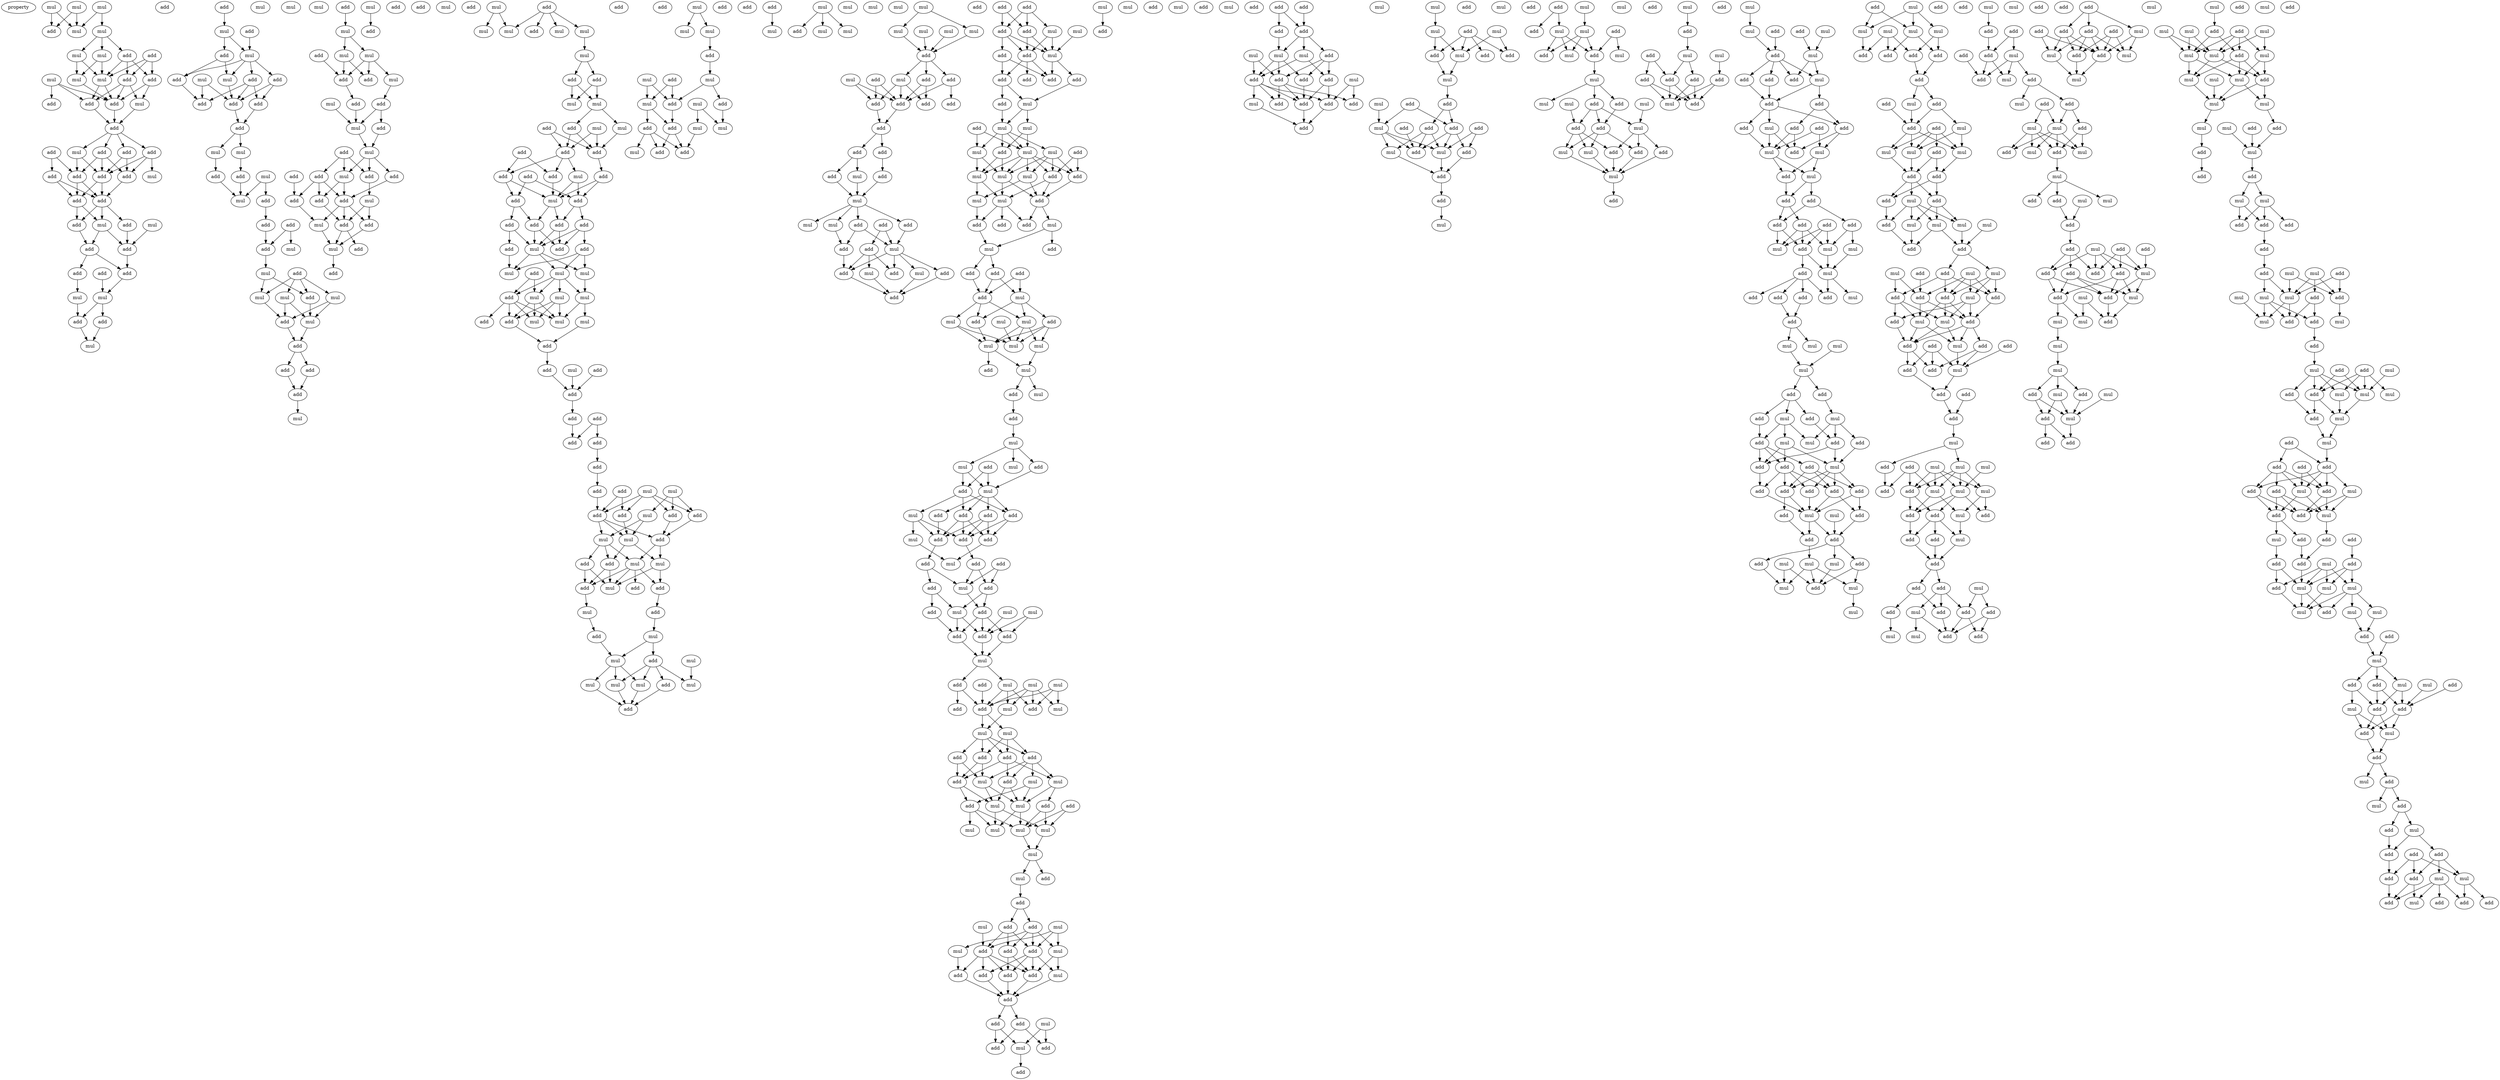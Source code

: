 digraph {
    node [fontcolor=black]
    property [mul=2,lf=1.4]
    0 [ label = mul ];
    1 [ label = mul ];
    2 [ label = mul ];
    3 [ label = add ];
    4 [ label = mul ];
    5 [ label = mul ];
    6 [ label = mul ];
    7 [ label = add ];
    8 [ label = add ];
    9 [ label = mul ];
    10 [ label = add ];
    11 [ label = mul ];
    12 [ label = mul ];
    13 [ label = add ];
    14 [ label = mul ];
    15 [ label = add ];
    16 [ label = add ];
    17 [ label = add ];
    18 [ label = mul ];
    19 [ label = add ];
    20 [ label = add ];
    21 [ label = mul ];
    22 [ label = add ];
    23 [ label = add ];
    24 [ label = add ];
    25 [ label = add ];
    26 [ label = mul ];
    27 [ label = add ];
    28 [ label = add ];
    29 [ label = add ];
    30 [ label = add ];
    31 [ label = add ];
    32 [ label = mul ];
    33 [ label = add ];
    34 [ label = add ];
    35 [ label = mul ];
    36 [ label = add ];
    37 [ label = add ];
    38 [ label = add ];
    39 [ label = add ];
    40 [ label = add ];
    41 [ label = mul ];
    42 [ label = mul ];
    43 [ label = add ];
    44 [ label = add ];
    45 [ label = mul ];
    46 [ label = add ];
    47 [ label = add ];
    48 [ label = mul ];
    49 [ label = add ];
    50 [ label = mul ];
    51 [ label = add ];
    52 [ label = add ];
    53 [ label = add ];
    54 [ label = add ];
    55 [ label = mul ];
    56 [ label = mul ];
    57 [ label = add ];
    58 [ label = add ];
    59 [ label = add ];
    60 [ label = add ];
    61 [ label = mul ];
    62 [ label = mul ];
    63 [ label = mul ];
    64 [ label = mul ];
    65 [ label = add ];
    66 [ label = add ];
    67 [ label = add ];
    68 [ label = mul ];
    69 [ label = mul ];
    70 [ label = add ];
    71 [ label = add ];
    72 [ label = add ];
    73 [ label = mul ];
    74 [ label = add ];
    75 [ label = mul ];
    76 [ label = mul ];
    77 [ label = mul ];
    78 [ label = mul ];
    79 [ label = add ];
    80 [ label = add ];
    81 [ label = mul ];
    82 [ label = mul ];
    83 [ label = add ];
    84 [ label = add ];
    85 [ label = add ];
    86 [ label = add ];
    87 [ label = add ];
    88 [ label = mul ];
    89 [ label = mul ];
    90 [ label = add ];
    91 [ label = mul ];
    92 [ label = mul ];
    93 [ label = add ];
    94 [ label = mul ];
    95 [ label = mul ];
    96 [ label = add ];
    97 [ label = add ];
    98 [ label = add ];
    99 [ label = mul ];
    100 [ label = add ];
    101 [ label = add ];
    102 [ label = mul ];
    103 [ label = add ];
    104 [ label = add ];
    105 [ label = mul ];
    106 [ label = mul ];
    107 [ label = add ];
    108 [ label = add ];
    109 [ label = add ];
    110 [ label = add ];
    111 [ label = add ];
    112 [ label = add ];
    113 [ label = mul ];
    114 [ label = add ];
    115 [ label = mul ];
    116 [ label = add ];
    117 [ label = add ];
    118 [ label = add ];
    119 [ label = add ];
    120 [ label = mul ];
    121 [ label = add ];
    122 [ label = mul ];
    123 [ label = add ];
    124 [ label = mul ];
    125 [ label = add ];
    126 [ label = mul ];
    127 [ label = mul ];
    128 [ label = mul ];
    129 [ label = mul ];
    130 [ label = add ];
    131 [ label = mul ];
    132 [ label = add ];
    133 [ label = add ];
    134 [ label = mul ];
    135 [ label = mul ];
    136 [ label = mul ];
    137 [ label = add ];
    138 [ label = add ];
    139 [ label = mul ];
    140 [ label = add ];
    141 [ label = add ];
    142 [ label = add ];
    143 [ label = mul ];
    144 [ label = add ];
    145 [ label = add ];
    146 [ label = add ];
    147 [ label = add ];
    148 [ label = add ];
    149 [ label = mul ];
    150 [ label = add ];
    151 [ label = add ];
    152 [ label = add ];
    153 [ label = add ];
    154 [ label = add ];
    155 [ label = mul ];
    156 [ label = add ];
    157 [ label = add ];
    158 [ label = add ];
    159 [ label = mul ];
    160 [ label = mul ];
    161 [ label = add ];
    162 [ label = mul ];
    163 [ label = add ];
    164 [ label = mul ];
    165 [ label = mul ];
    166 [ label = mul ];
    167 [ label = add ];
    168 [ label = mul ];
    169 [ label = add ];
    170 [ label = mul ];
    171 [ label = mul ];
    172 [ label = add ];
    173 [ label = add ];
    174 [ label = mul ];
    175 [ label = add ];
    176 [ label = add ];
    177 [ label = add ];
    178 [ label = add ];
    179 [ label = add ];
    180 [ label = add ];
    181 [ label = add ];
    182 [ label = add ];
    183 [ label = add ];
    184 [ label = mul ];
    185 [ label = add ];
    186 [ label = add ];
    187 [ label = mul ];
    188 [ label = mul ];
    189 [ label = add ];
    190 [ label = add ];
    191 [ label = add ];
    192 [ label = add ];
    193 [ label = mul ];
    194 [ label = mul ];
    195 [ label = add ];
    196 [ label = add ];
    197 [ label = add ];
    198 [ label = mul ];
    199 [ label = mul ];
    200 [ label = add ];
    201 [ label = add ];
    202 [ label = mul ];
    203 [ label = add ];
    204 [ label = mul ];
    205 [ label = add ];
    206 [ label = add ];
    207 [ label = mul ];
    208 [ label = mul ];
    209 [ label = add ];
    210 [ label = mul ];
    211 [ label = mul ];
    212 [ label = mul ];
    213 [ label = mul ];
    214 [ label = add ];
    215 [ label = mul ];
    216 [ label = add ];
    217 [ label = mul ];
    218 [ label = mul ];
    219 [ label = add ];
    220 [ label = add ];
    221 [ label = mul ];
    222 [ label = add ];
    223 [ label = add ];
    224 [ label = mul ];
    225 [ label = mul ];
    226 [ label = add ];
    227 [ label = mul ];
    228 [ label = mul ];
    229 [ label = add ];
    230 [ label = add ];
    231 [ label = add ];
    232 [ label = mul ];
    233 [ label = mul ];
    234 [ label = mul ];
    235 [ label = add ];
    236 [ label = add ];
    237 [ label = add ];
    238 [ label = mul ];
    239 [ label = mul ];
    240 [ label = mul ];
    241 [ label = add ];
    242 [ label = mul ];
    243 [ label = mul ];
    244 [ label = mul ];
    245 [ label = mul ];
    246 [ label = mul ];
    247 [ label = mul ];
    248 [ label = mul ];
    249 [ label = mul ];
    250 [ label = add ];
    251 [ label = mul ];
    252 [ label = add ];
    253 [ label = add ];
    254 [ label = add ];
    255 [ label = mul ];
    256 [ label = mul ];
    257 [ label = add ];
    258 [ label = add ];
    259 [ label = add ];
    260 [ label = add ];
    261 [ label = add ];
    262 [ label = add ];
    263 [ label = add ];
    264 [ label = add ];
    265 [ label = mul ];
    266 [ label = add ];
    267 [ label = add ];
    268 [ label = mul ];
    269 [ label = add ];
    270 [ label = mul ];
    271 [ label = add ];
    272 [ label = add ];
    273 [ label = mul ];
    274 [ label = mul ];
    275 [ label = add ];
    276 [ label = add ];
    277 [ label = add ];
    278 [ label = mul ];
    279 [ label = add ];
    280 [ label = mul ];
    281 [ label = add ];
    282 [ label = add ];
    283 [ label = add ];
    284 [ label = add ];
    285 [ label = add ];
    286 [ label = add ];
    287 [ label = mul ];
    288 [ label = mul ];
    289 [ label = mul ];
    290 [ label = add ];
    291 [ label = add ];
    292 [ label = add ];
    293 [ label = add ];
    294 [ label = add ];
    295 [ label = add ];
    296 [ label = add ];
    297 [ label = mul ];
    298 [ label = mul ];
    299 [ label = add ];
    300 [ label = mul ];
    301 [ label = mul ];
    302 [ label = mul ];
    303 [ label = add ];
    304 [ label = mul ];
    305 [ label = add ];
    306 [ label = mul ];
    307 [ label = mul ];
    308 [ label = add ];
    309 [ label = mul ];
    310 [ label = add ];
    311 [ label = mul ];
    312 [ label = add ];
    313 [ label = mul ];
    314 [ label = add ];
    315 [ label = add ];
    316 [ label = add ];
    317 [ label = mul ];
    318 [ label = mul ];
    319 [ label = add ];
    320 [ label = mul ];
    321 [ label = add ];
    322 [ label = add ];
    323 [ label = add ];
    324 [ label = mul ];
    325 [ label = add ];
    326 [ label = add ];
    327 [ label = mul ];
    328 [ label = add ];
    329 [ label = mul ];
    330 [ label = add ];
    331 [ label = mul ];
    332 [ label = mul ];
    333 [ label = mul ];
    334 [ label = mul ];
    335 [ label = mul ];
    336 [ label = add ];
    337 [ label = add ];
    338 [ label = mul ];
    339 [ label = add ];
    340 [ label = mul ];
    341 [ label = mul ];
    342 [ label = mul ];
    343 [ label = add ];
    344 [ label = add ];
    345 [ label = mul ];
    346 [ label = add ];
    347 [ label = mul ];
    348 [ label = add ];
    349 [ label = mul ];
    350 [ label = add ];
    351 [ label = add ];
    352 [ label = add ];
    353 [ label = add ];
    354 [ label = add ];
    355 [ label = add ];
    356 [ label = add ];
    357 [ label = mul ];
    358 [ label = add ];
    359 [ label = add ];
    360 [ label = add ];
    361 [ label = mul ];
    362 [ label = add ];
    363 [ label = mul ];
    364 [ label = add ];
    365 [ label = add ];
    366 [ label = mul ];
    367 [ label = mul ];
    368 [ label = add ];
    369 [ label = mul ];
    370 [ label = add ];
    371 [ label = add ];
    372 [ label = add ];
    373 [ label = mul ];
    374 [ label = mul ];
    375 [ label = mul ];
    376 [ label = add ];
    377 [ label = add ];
    378 [ label = mul ];
    379 [ label = mul ];
    380 [ label = add ];
    381 [ label = add ];
    382 [ label = mul ];
    383 [ label = add ];
    384 [ label = mul ];
    385 [ label = mul ];
    386 [ label = add ];
    387 [ label = add ];
    388 [ label = add ];
    389 [ label = add ];
    390 [ label = mul ];
    391 [ label = mul ];
    392 [ label = add ];
    393 [ label = add ];
    394 [ label = mul ];
    395 [ label = add ];
    396 [ label = mul ];
    397 [ label = mul ];
    398 [ label = add ];
    399 [ label = add ];
    400 [ label = mul ];
    401 [ label = mul ];
    402 [ label = mul ];
    403 [ label = mul ];
    404 [ label = mul ];
    405 [ label = mul ];
    406 [ label = mul ];
    407 [ label = add ];
    408 [ label = add ];
    409 [ label = mul ];
    410 [ label = add ];
    411 [ label = mul ];
    412 [ label = mul ];
    413 [ label = add ];
    414 [ label = add ];
    415 [ label = mul ];
    416 [ label = mul ];
    417 [ label = add ];
    418 [ label = add ];
    419 [ label = add ];
    420 [ label = add ];
    421 [ label = add ];
    422 [ label = add ];
    423 [ label = add ];
    424 [ label = mul ];
    425 [ label = add ];
    426 [ label = add ];
    427 [ label = add ];
    428 [ label = add ];
    429 [ label = mul ];
    430 [ label = mul ];
    431 [ label = add ];
    432 [ label = add ];
    433 [ label = add ];
    434 [ label = add ];
    435 [ label = mul ];
    436 [ label = add ];
    437 [ label = add ];
    438 [ label = add ];
    439 [ label = mul ];
    440 [ label = mul ];
    441 [ label = add ];
    442 [ label = mul ];
    443 [ label = add ];
    444 [ label = mul ];
    445 [ label = add ];
    446 [ label = add ];
    447 [ label = add ];
    448 [ label = add ];
    449 [ label = add ];
    450 [ label = mul ];
    451 [ label = add ];
    452 [ label = add ];
    453 [ label = add ];
    454 [ label = mul ];
    455 [ label = mul ];
    456 [ label = mul ];
    457 [ label = add ];
    458 [ label = add ];
    459 [ label = add ];
    460 [ label = add ];
    461 [ label = mul ];
    462 [ label = mul ];
    463 [ label = add ];
    464 [ label = add ];
    465 [ label = mul ];
    466 [ label = add ];
    467 [ label = add ];
    468 [ label = add ];
    469 [ label = mul ];
    470 [ label = add ];
    471 [ label = add ];
    472 [ label = add ];
    473 [ label = mul ];
    474 [ label = mul ];
    475 [ label = add ];
    476 [ label = add ];
    477 [ label = add ];
    478 [ label = mul ];
    479 [ label = mul ];
    480 [ label = add ];
    481 [ label = mul ];
    482 [ label = add ];
    483 [ label = mul ];
    484 [ label = add ];
    485 [ label = mul ];
    486 [ label = add ];
    487 [ label = add ];
    488 [ label = mul ];
    489 [ label = mul ];
    490 [ label = add ];
    491 [ label = mul ];
    492 [ label = add ];
    493 [ label = mul ];
    494 [ label = mul ];
    495 [ label = add ];
    496 [ label = mul ];
    497 [ label = mul ];
    498 [ label = add ];
    499 [ label = add ];
    500 [ label = mul ];
    501 [ label = add ];
    502 [ label = add ];
    503 [ label = add ];
    504 [ label = mul ];
    505 [ label = mul ];
    506 [ label = mul ];
    507 [ label = add ];
    508 [ label = add ];
    509 [ label = mul ];
    510 [ label = add ];
    511 [ label = add ];
    512 [ label = add ];
    513 [ label = mul ];
    514 [ label = mul ];
    515 [ label = add ];
    516 [ label = add ];
    517 [ label = add ];
    518 [ label = add ];
    519 [ label = mul ];
    520 [ label = add ];
    521 [ label = mul ];
    522 [ label = add ];
    523 [ label = mul ];
    524 [ label = mul ];
    525 [ label = add ];
    526 [ label = mul ];
    527 [ label = add ];
    528 [ label = add ];
    529 [ label = add ];
    530 [ label = mul ];
    531 [ label = add ];
    532 [ label = add ];
    533 [ label = add ];
    534 [ label = add ];
    535 [ label = add ];
    536 [ label = mul ];
    537 [ label = add ];
    538 [ label = add ];
    539 [ label = mul ];
    540 [ label = add ];
    541 [ label = mul ];
    542 [ label = add ];
    543 [ label = mul ];
    544 [ label = add ];
    545 [ label = add ];
    546 [ label = add ];
    547 [ label = add ];
    548 [ label = add ];
    549 [ label = add ];
    550 [ label = mul ];
    551 [ label = mul ];
    552 [ label = mul ];
    553 [ label = add ];
    554 [ label = mul ];
    555 [ label = add ];
    556 [ label = add ];
    557 [ label = add ];
    558 [ label = add ];
    559 [ label = mul ];
    560 [ label = add ];
    561 [ label = add ];
    562 [ label = mul ];
    563 [ label = mul ];
    564 [ label = mul ];
    565 [ label = mul ];
    566 [ label = add ];
    567 [ label = add ];
    568 [ label = add ];
    569 [ label = mul ];
    570 [ label = mul ];
    571 [ label = add ];
    572 [ label = add ];
    573 [ label = mul ];
    574 [ label = add ];
    575 [ label = add ];
    576 [ label = mul ];
    577 [ label = add ];
    578 [ label = mul ];
    579 [ label = add ];
    580 [ label = add ];
    581 [ label = add ];
    582 [ label = add ];
    583 [ label = add ];
    584 [ label = add ];
    585 [ label = add ];
    586 [ label = mul ];
    587 [ label = add ];
    588 [ label = add ];
    589 [ label = mul ];
    590 [ label = add ];
    591 [ label = add ];
    592 [ label = mul ];
    593 [ label = add ];
    594 [ label = mul ];
    595 [ label = mul ];
    596 [ label = add ];
    597 [ label = add ];
    598 [ label = mul ];
    599 [ label = mul ];
    600 [ label = mul ];
    601 [ label = add ];
    602 [ label = mul ];
    603 [ label = mul ];
    604 [ label = mul ];
    605 [ label = mul ];
    606 [ label = mul ];
    607 [ label = add ];
    608 [ label = add ];
    609 [ label = add ];
    610 [ label = add ];
    611 [ label = add ];
    612 [ label = add ];
    613 [ label = add ];
    614 [ label = add ];
    615 [ label = add ];
    616 [ label = mul ];
    617 [ label = add ];
    618 [ label = add ];
    619 [ label = mul ];
    620 [ label = add ];
    621 [ label = mul ];
    622 [ label = mul ];
    623 [ label = mul ];
    624 [ label = add ];
    625 [ label = add ];
    626 [ label = add ];
    627 [ label = mul ];
    628 [ label = add ];
    629 [ label = mul ];
    630 [ label = add ];
    631 [ label = mul ];
    632 [ label = mul ];
    633 [ label = mul ];
    634 [ label = add ];
    635 [ label = add ];
    636 [ label = mul ];
    637 [ label = mul ];
    638 [ label = add ];
    639 [ label = add ];
    640 [ label = mul ];
    641 [ label = mul ];
    642 [ label = add ];
    643 [ label = add ];
    644 [ label = add ];
    645 [ label = add ];
    646 [ label = add ];
    647 [ label = mul ];
    648 [ label = mul ];
    649 [ label = add ];
    650 [ label = mul ];
    651 [ label = add ];
    652 [ label = add ];
    653 [ label = add ];
    654 [ label = add ];
    655 [ label = add ];
    656 [ label = mul ];
    657 [ label = add ];
    658 [ label = add ];
    659 [ label = add ];
    660 [ label = add ];
    661 [ label = mul ];
    662 [ label = add ];
    663 [ label = mul ];
    664 [ label = mul ];
    665 [ label = add ];
    666 [ label = mul ];
    667 [ label = add ];
    668 [ label = add ];
    669 [ label = mul ];
    670 [ label = mul ];
    671 [ label = mul ];
    672 [ label = add ];
    673 [ label = mul ];
    674 [ label = add ];
    675 [ label = add ];
    676 [ label = add ];
    677 [ label = mul ];
    678 [ label = add ];
    679 [ label = add ];
    680 [ label = add ];
    681 [ label = mul ];
    682 [ label = add ];
    683 [ label = add ];
    684 [ label = add ];
    685 [ label = mul ];
    686 [ label = add ];
    687 [ label = add ];
    688 [ label = mul ];
    689 [ label = mul ];
    690 [ label = add ];
    691 [ label = add ];
    692 [ label = mul ];
    693 [ label = add ];
    694 [ label = add ];
    695 [ label = mul ];
    696 [ label = add ];
    697 [ label = mul ];
    698 [ label = add ];
    699 [ label = add ];
    700 [ label = mul ];
    701 [ label = add ];
    702 [ label = add ];
    703 [ label = add ];
    704 [ label = mul ];
    705 [ label = add ];
    706 [ label = mul ];
    707 [ label = mul ];
    708 [ label = add ];
    709 [ label = add ];
    710 [ label = mul ];
    711 [ label = mul ];
    712 [ label = mul ];
    713 [ label = add ];
    714 [ label = add ];
    715 [ label = mul ];
    716 [ label = mul ];
    717 [ label = add ];
    718 [ label = add ];
    719 [ label = add ];
    720 [ label = add ];
    721 [ label = mul ];
    722 [ label = add ];
    723 [ label = add ];
    724 [ label = add ];
    725 [ label = mul ];
    726 [ label = add ];
    727 [ label = add ];
    728 [ label = add ];
    729 [ label = mul ];
    730 [ label = mul ];
    731 [ label = mul ];
    732 [ label = mul ];
    733 [ label = add ];
    734 [ label = add ];
    735 [ label = mul ];
    736 [ label = mul ];
    737 [ label = add ];
    738 [ label = add ];
    739 [ label = mul ];
    740 [ label = mul ];
    741 [ label = mul ];
    742 [ label = add ];
    743 [ label = add ];
    744 [ label = add ];
    745 [ label = add ];
    746 [ label = add ];
    747 [ label = add ];
    748 [ label = add ];
    749 [ label = mul ];
    750 [ label = add ];
    751 [ label = add ];
    752 [ label = mul ];
    753 [ label = add ];
    754 [ label = add ];
    755 [ label = mul ];
    756 [ label = mul ];
    757 [ label = mul ];
    758 [ label = mul ];
    759 [ label = add ];
    760 [ label = mul ];
    761 [ label = mul ];
    762 [ label = mul ];
    763 [ label = add ];
    764 [ label = mul ];
    765 [ label = mul ];
    766 [ label = add ];
    767 [ label = mul ];
    768 [ label = mul ];
    769 [ label = mul ];
    770 [ label = mul ];
    771 [ label = add ];
    772 [ label = mul ];
    773 [ label = mul ];
    774 [ label = mul ];
    775 [ label = add ];
    776 [ label = add ];
    777 [ label = mul ];
    778 [ label = mul ];
    779 [ label = add ];
    780 [ label = add ];
    781 [ label = add ];
    782 [ label = mul ];
    783 [ label = mul ];
    784 [ label = add ];
    785 [ label = add ];
    786 [ label = add ];
    787 [ label = add ];
    788 [ label = add ];
    789 [ label = mul ];
    790 [ label = mul ];
    791 [ label = add ];
    792 [ label = add ];
    793 [ label = add ];
    794 [ label = add ];
    795 [ label = mul ];
    796 [ label = mul ];
    797 [ label = mul ];
    798 [ label = mul ];
    799 [ label = mul ];
    800 [ label = add ];
    801 [ label = add ];
    802 [ label = add ];
    803 [ label = mul ];
    804 [ label = add ];
    805 [ label = add ];
    806 [ label = mul ];
    807 [ label = add ];
    808 [ label = mul ];
    809 [ label = mul ];
    810 [ label = mul ];
    811 [ label = add ];
    812 [ label = add ];
    813 [ label = mul ];
    814 [ label = add ];
    815 [ label = mul ];
    816 [ label = add ];
    817 [ label = add ];
    818 [ label = add ];
    819 [ label = mul ];
    820 [ label = add ];
    821 [ label = add ];
    822 [ label = mul ];
    823 [ label = add ];
    824 [ label = add ];
    825 [ label = mul ];
    826 [ label = add ];
    827 [ label = add ];
    828 [ label = add ];
    829 [ label = mul ];
    830 [ label = add ];
    831 [ label = add ];
    832 [ label = add ];
    833 [ label = mul ];
    834 [ label = add ];
    835 [ label = add ];
    836 [ label = mul ];
    837 [ label = mul ];
    838 [ label = mul ];
    839 [ label = mul ];
    840 [ label = add ];
    841 [ label = mul ];
    842 [ label = mul ];
    843 [ label = add ];
    844 [ label = add ];
    845 [ label = mul ];
    846 [ label = add ];
    847 [ label = mul ];
    848 [ label = add ];
    849 [ label = add ];
    850 [ label = mul ];
    851 [ label = add ];
    852 [ label = mul ];
    853 [ label = add ];
    854 [ label = mul ];
    855 [ label = add ];
    856 [ label = add ];
    857 [ label = mul ];
    858 [ label = mul ];
    859 [ label = add ];
    860 [ label = mul ];
    861 [ label = add ];
    862 [ label = add ];
    863 [ label = add ];
    864 [ label = mul ];
    865 [ label = add ];
    866 [ label = add ];
    867 [ label = add ];
    868 [ label = add ];
    869 [ label = mul ];
    870 [ label = mul ];
    871 [ label = add ];
    872 [ label = add ];
    873 [ label = add ];
    874 [ label = add ];
    875 [ label = add ];
    876 [ label = mul ];
    0 -> 4 [ name = 0 ];
    0 -> 5 [ name = 1 ];
    1 -> 3 [ name = 2 ];
    1 -> 4 [ name = 3 ];
    2 -> 3 [ name = 4 ];
    2 -> 4 [ name = 5 ];
    5 -> 6 [ name = 6 ];
    5 -> 8 [ name = 7 ];
    5 -> 9 [ name = 8 ];
    6 -> 11 [ name = 9 ];
    6 -> 14 [ name = 10 ];
    7 -> 10 [ name = 11 ];
    7 -> 11 [ name = 12 ];
    7 -> 13 [ name = 13 ];
    8 -> 10 [ name = 14 ];
    8 -> 11 [ name = 15 ];
    8 -> 13 [ name = 16 ];
    9 -> 11 [ name = 17 ];
    9 -> 14 [ name = 18 ];
    10 -> 15 [ name = 19 ];
    10 -> 16 [ name = 20 ];
    10 -> 18 [ name = 21 ];
    11 -> 15 [ name = 22 ];
    11 -> 16 [ name = 23 ];
    12 -> 15 [ name = 24 ];
    12 -> 16 [ name = 25 ];
    12 -> 17 [ name = 26 ];
    13 -> 15 [ name = 27 ];
    13 -> 18 [ name = 28 ];
    14 -> 15 [ name = 29 ];
    15 -> 19 [ name = 30 ];
    16 -> 19 [ name = 31 ];
    18 -> 19 [ name = 32 ];
    19 -> 20 [ name = 33 ];
    19 -> 21 [ name = 34 ];
    19 -> 22 [ name = 35 ];
    19 -> 24 [ name = 36 ];
    20 -> 25 [ name = 37 ];
    20 -> 26 [ name = 38 ];
    20 -> 27 [ name = 39 ];
    21 -> 27 [ name = 40 ];
    21 -> 29 [ name = 41 ];
    22 -> 25 [ name = 42 ];
    22 -> 27 [ name = 43 ];
    22 -> 29 [ name = 44 ];
    23 -> 28 [ name = 45 ];
    23 -> 29 [ name = 46 ];
    24 -> 25 [ name = 47 ];
    24 -> 27 [ name = 48 ];
    25 -> 31 [ name = 49 ];
    27 -> 30 [ name = 50 ];
    27 -> 31 [ name = 51 ];
    28 -> 30 [ name = 52 ];
    28 -> 31 [ name = 53 ];
    29 -> 30 [ name = 54 ];
    29 -> 31 [ name = 55 ];
    30 -> 32 [ name = 56 ];
    30 -> 33 [ name = 57 ];
    31 -> 32 [ name = 58 ];
    31 -> 33 [ name = 59 ];
    31 -> 34 [ name = 60 ];
    32 -> 36 [ name = 61 ];
    32 -> 37 [ name = 62 ];
    33 -> 36 [ name = 63 ];
    34 -> 37 [ name = 64 ];
    35 -> 37 [ name = 65 ];
    36 -> 38 [ name = 66 ];
    36 -> 39 [ name = 67 ];
    37 -> 38 [ name = 68 ];
    38 -> 41 [ name = 69 ];
    39 -> 42 [ name = 70 ];
    40 -> 41 [ name = 71 ];
    41 -> 43 [ name = 72 ];
    41 -> 44 [ name = 73 ];
    42 -> 43 [ name = 74 ];
    43 -> 45 [ name = 75 ];
    44 -> 45 [ name = 76 ];
    47 -> 48 [ name = 77 ];
    48 -> 50 [ name = 78 ];
    48 -> 51 [ name = 79 ];
    49 -> 50 [ name = 80 ];
    50 -> 52 [ name = 81 ];
    50 -> 53 [ name = 82 ];
    50 -> 54 [ name = 83 ];
    50 -> 56 [ name = 84 ];
    51 -> 53 [ name = 85 ];
    51 -> 56 [ name = 86 ];
    52 -> 57 [ name = 87 ];
    52 -> 58 [ name = 88 ];
    52 -> 59 [ name = 89 ];
    53 -> 57 [ name = 90 ];
    54 -> 58 [ name = 91 ];
    54 -> 59 [ name = 92 ];
    55 -> 57 [ name = 93 ];
    55 -> 58 [ name = 94 ];
    56 -> 58 [ name = 95 ];
    58 -> 60 [ name = 96 ];
    59 -> 60 [ name = 97 ];
    60 -> 61 [ name = 98 ];
    60 -> 63 [ name = 99 ];
    61 -> 66 [ name = 100 ];
    63 -> 65 [ name = 101 ];
    64 -> 67 [ name = 102 ];
    64 -> 68 [ name = 103 ];
    65 -> 68 [ name = 104 ];
    66 -> 68 [ name = 105 ];
    67 -> 70 [ name = 106 ];
    70 -> 72 [ name = 107 ];
    71 -> 72 [ name = 108 ];
    71 -> 73 [ name = 109 ];
    72 -> 75 [ name = 110 ];
    74 -> 76 [ name = 111 ];
    74 -> 77 [ name = 112 ];
    74 -> 78 [ name = 113 ];
    74 -> 79 [ name = 114 ];
    75 -> 77 [ name = 115 ];
    75 -> 79 [ name = 116 ];
    76 -> 80 [ name = 117 ];
    76 -> 81 [ name = 118 ];
    77 -> 80 [ name = 119 ];
    78 -> 80 [ name = 120 ];
    78 -> 81 [ name = 121 ];
    79 -> 81 [ name = 122 ];
    80 -> 83 [ name = 123 ];
    81 -> 83 [ name = 124 ];
    83 -> 84 [ name = 125 ];
    83 -> 85 [ name = 126 ];
    84 -> 86 [ name = 127 ];
    85 -> 86 [ name = 128 ];
    86 -> 88 [ name = 129 ];
    87 -> 91 [ name = 130 ];
    89 -> 90 [ name = 131 ];
    91 -> 92 [ name = 132 ];
    91 -> 94 [ name = 133 ];
    92 -> 96 [ name = 134 ];
    92 -> 97 [ name = 135 ];
    93 -> 97 [ name = 136 ];
    94 -> 95 [ name = 137 ];
    94 -> 96 [ name = 138 ];
    94 -> 97 [ name = 139 ];
    95 -> 100 [ name = 140 ];
    97 -> 98 [ name = 141 ];
    98 -> 102 [ name = 142 ];
    99 -> 102 [ name = 143 ];
    100 -> 101 [ name = 144 ];
    100 -> 102 [ name = 145 ];
    101 -> 105 [ name = 146 ];
    102 -> 105 [ name = 147 ];
    104 -> 106 [ name = 148 ];
    104 -> 107 [ name = 149 ];
    104 -> 109 [ name = 150 ];
    105 -> 106 [ name = 151 ];
    105 -> 109 [ name = 152 ];
    105 -> 110 [ name = 153 ];
    106 -> 112 [ name = 154 ];
    106 -> 114 [ name = 155 ];
    107 -> 111 [ name = 156 ];
    107 -> 112 [ name = 157 ];
    107 -> 114 [ name = 158 ];
    108 -> 111 [ name = 159 ];
    109 -> 113 [ name = 160 ];
    110 -> 112 [ name = 161 ];
    111 -> 115 [ name = 162 ];
    112 -> 115 [ name = 163 ];
    112 -> 116 [ name = 164 ];
    112 -> 117 [ name = 165 ];
    113 -> 116 [ name = 166 ];
    113 -> 117 [ name = 167 ];
    114 -> 117 [ name = 168 ];
    115 -> 120 [ name = 169 ];
    116 -> 120 [ name = 170 ];
    117 -> 118 [ name = 171 ];
    117 -> 120 [ name = 172 ];
    120 -> 121 [ name = 173 ];
    124 -> 126 [ name = 174 ];
    124 -> 129 [ name = 175 ];
    125 -> 127 [ name = 176 ];
    125 -> 128 [ name = 177 ];
    125 -> 129 [ name = 178 ];
    125 -> 130 [ name = 179 ];
    128 -> 131 [ name = 180 ];
    131 -> 132 [ name = 181 ];
    131 -> 133 [ name = 182 ];
    132 -> 134 [ name = 183 ];
    132 -> 135 [ name = 184 ];
    133 -> 134 [ name = 185 ];
    133 -> 135 [ name = 186 ];
    135 -> 137 [ name = 187 ];
    135 -> 139 [ name = 188 ];
    136 -> 140 [ name = 189 ];
    136 -> 141 [ name = 190 ];
    137 -> 140 [ name = 191 ];
    137 -> 141 [ name = 192 ];
    138 -> 140 [ name = 193 ];
    138 -> 141 [ name = 194 ];
    139 -> 141 [ name = 195 ];
    140 -> 143 [ name = 196 ];
    140 -> 144 [ name = 197 ];
    140 -> 146 [ name = 198 ];
    141 -> 147 [ name = 199 ];
    142 -> 144 [ name = 200 ];
    142 -> 146 [ name = 201 ];
    143 -> 149 [ name = 202 ];
    143 -> 150 [ name = 203 ];
    144 -> 148 [ name = 204 ];
    144 -> 149 [ name = 205 ];
    145 -> 148 [ name = 206 ];
    145 -> 150 [ name = 207 ];
    146 -> 149 [ name = 208 ];
    147 -> 149 [ name = 209 ];
    147 -> 150 [ name = 210 ];
    148 -> 152 [ name = 211 ];
    148 -> 154 [ name = 212 ];
    149 -> 151 [ name = 213 ];
    149 -> 154 [ name = 214 ];
    150 -> 151 [ name = 215 ];
    150 -> 153 [ name = 216 ];
    151 -> 155 [ name = 217 ];
    151 -> 158 [ name = 218 ];
    152 -> 155 [ name = 219 ];
    152 -> 157 [ name = 220 ];
    153 -> 155 [ name = 221 ];
    153 -> 156 [ name = 222 ];
    153 -> 158 [ name = 223 ];
    154 -> 155 [ name = 224 ];
    154 -> 158 [ name = 225 ];
    155 -> 159 [ name = 226 ];
    155 -> 160 [ name = 227 ];
    155 -> 162 [ name = 228 ];
    156 -> 159 [ name = 229 ];
    156 -> 160 [ name = 230 ];
    156 -> 162 [ name = 231 ];
    157 -> 159 [ name = 232 ];
    160 -> 163 [ name = 233 ];
    160 -> 164 [ name = 234 ];
    160 -> 165 [ name = 235 ];
    160 -> 166 [ name = 236 ];
    161 -> 163 [ name = 237 ];
    161 -> 165 [ name = 238 ];
    162 -> 164 [ name = 239 ];
    163 -> 167 [ name = 240 ];
    163 -> 168 [ name = 241 ];
    163 -> 169 [ name = 242 ];
    163 -> 171 [ name = 243 ];
    164 -> 168 [ name = 244 ];
    164 -> 170 [ name = 245 ];
    165 -> 168 [ name = 246 ];
    165 -> 169 [ name = 247 ];
    165 -> 171 [ name = 248 ];
    166 -> 168 [ name = 249 ];
    166 -> 169 [ name = 250 ];
    166 -> 171 [ name = 251 ];
    169 -> 172 [ name = 252 ];
    170 -> 172 [ name = 253 ];
    172 -> 173 [ name = 254 ];
    173 -> 177 [ name = 255 ];
    174 -> 177 [ name = 256 ];
    176 -> 177 [ name = 257 ];
    177 -> 178 [ name = 258 ];
    178 -> 182 [ name = 259 ];
    179 -> 181 [ name = 260 ];
    179 -> 182 [ name = 261 ];
    181 -> 183 [ name = 262 ];
    183 -> 186 [ name = 263 ];
    184 -> 188 [ name = 264 ];
    184 -> 190 [ name = 265 ];
    184 -> 192 [ name = 266 ];
    185 -> 189 [ name = 267 ];
    185 -> 191 [ name = 268 ];
    186 -> 191 [ name = 269 ];
    187 -> 189 [ name = 270 ];
    187 -> 190 [ name = 271 ];
    187 -> 191 [ name = 272 ];
    187 -> 192 [ name = 273 ];
    188 -> 193 [ name = 274 ];
    188 -> 194 [ name = 275 ];
    189 -> 193 [ name = 276 ];
    190 -> 195 [ name = 277 ];
    191 -> 193 [ name = 278 ];
    191 -> 194 [ name = 279 ];
    191 -> 195 [ name = 280 ];
    192 -> 195 [ name = 281 ];
    193 -> 197 [ name = 282 ];
    193 -> 199 [ name = 283 ];
    194 -> 196 [ name = 284 ];
    194 -> 197 [ name = 285 ];
    194 -> 198 [ name = 286 ];
    195 -> 198 [ name = 287 ];
    195 -> 199 [ name = 288 ];
    196 -> 200 [ name = 289 ];
    196 -> 202 [ name = 290 ];
    197 -> 200 [ name = 291 ];
    197 -> 202 [ name = 292 ];
    198 -> 200 [ name = 293 ];
    198 -> 201 [ name = 294 ];
    198 -> 202 [ name = 295 ];
    198 -> 203 [ name = 296 ];
    199 -> 202 [ name = 297 ];
    199 -> 203 [ name = 298 ];
    200 -> 204 [ name = 299 ];
    203 -> 205 [ name = 300 ];
    204 -> 206 [ name = 301 ];
    205 -> 207 [ name = 302 ];
    206 -> 208 [ name = 303 ];
    207 -> 208 [ name = 304 ];
    207 -> 209 [ name = 305 ];
    208 -> 212 [ name = 306 ];
    208 -> 213 [ name = 307 ];
    208 -> 215 [ name = 308 ];
    209 -> 211 [ name = 309 ];
    209 -> 212 [ name = 310 ];
    209 -> 213 [ name = 311 ];
    209 -> 214 [ name = 312 ];
    210 -> 211 [ name = 313 ];
    212 -> 216 [ name = 314 ];
    213 -> 216 [ name = 315 ];
    214 -> 216 [ name = 316 ];
    215 -> 216 [ name = 317 ];
    217 -> 218 [ name = 318 ];
    217 -> 221 [ name = 319 ];
    221 -> 222 [ name = 320 ];
    222 -> 225 [ name = 321 ];
    223 -> 226 [ name = 322 ];
    223 -> 228 [ name = 323 ];
    224 -> 226 [ name = 324 ];
    224 -> 228 [ name = 325 ];
    225 -> 226 [ name = 326 ];
    225 -> 229 [ name = 327 ];
    226 -> 231 [ name = 328 ];
    227 -> 232 [ name = 329 ];
    227 -> 233 [ name = 330 ];
    228 -> 230 [ name = 331 ];
    228 -> 231 [ name = 332 ];
    229 -> 233 [ name = 333 ];
    230 -> 234 [ name = 334 ];
    230 -> 235 [ name = 335 ];
    230 -> 236 [ name = 336 ];
    231 -> 235 [ name = 337 ];
    231 -> 236 [ name = 338 ];
    232 -> 236 [ name = 339 ];
    237 -> 239 [ name = 340 ];
    238 -> 241 [ name = 341 ];
    238 -> 243 [ name = 342 ];
    238 -> 244 [ name = 343 ];
    246 -> 247 [ name = 344 ];
    246 -> 251 [ name = 345 ];
    247 -> 252 [ name = 346 ];
    248 -> 252 [ name = 347 ];
    249 -> 252 [ name = 348 ];
    251 -> 252 [ name = 349 ];
    252 -> 253 [ name = 350 ];
    252 -> 255 [ name = 351 ];
    252 -> 257 [ name = 352 ];
    253 -> 259 [ name = 353 ];
    253 -> 261 [ name = 354 ];
    254 -> 260 [ name = 355 ];
    254 -> 261 [ name = 356 ];
    255 -> 258 [ name = 357 ];
    255 -> 260 [ name = 358 ];
    255 -> 261 [ name = 359 ];
    256 -> 260 [ name = 360 ];
    256 -> 261 [ name = 361 ];
    257 -> 258 [ name = 362 ];
    257 -> 261 [ name = 363 ];
    260 -> 262 [ name = 364 ];
    261 -> 262 [ name = 365 ];
    262 -> 263 [ name = 366 ];
    262 -> 264 [ name = 367 ];
    263 -> 266 [ name = 368 ];
    264 -> 265 [ name = 369 ];
    264 -> 267 [ name = 370 ];
    265 -> 268 [ name = 371 ];
    266 -> 268 [ name = 372 ];
    267 -> 268 [ name = 373 ];
    268 -> 269 [ name = 374 ];
    268 -> 270 [ name = 375 ];
    268 -> 272 [ name = 376 ];
    268 -> 273 [ name = 377 ];
    269 -> 274 [ name = 378 ];
    271 -> 274 [ name = 379 ];
    271 -> 276 [ name = 380 ];
    272 -> 274 [ name = 381 ];
    272 -> 275 [ name = 382 ];
    273 -> 275 [ name = 383 ];
    274 -> 277 [ name = 384 ];
    274 -> 278 [ name = 385 ];
    274 -> 279 [ name = 386 ];
    274 -> 281 [ name = 387 ];
    275 -> 277 [ name = 388 ];
    276 -> 277 [ name = 389 ];
    276 -> 280 [ name = 390 ];
    276 -> 281 [ name = 391 ];
    277 -> 282 [ name = 392 ];
    278 -> 282 [ name = 393 ];
    279 -> 282 [ name = 394 ];
    280 -> 282 [ name = 395 ];
    283 -> 285 [ name = 396 ];
    283 -> 286 [ name = 397 ];
    283 -> 288 [ name = 398 ];
    284 -> 285 [ name = 399 ];
    284 -> 286 [ name = 400 ];
    285 -> 289 [ name = 401 ];
    285 -> 291 [ name = 402 ];
    286 -> 289 [ name = 403 ];
    286 -> 290 [ name = 404 ];
    286 -> 291 [ name = 405 ];
    287 -> 289 [ name = 406 ];
    288 -> 289 [ name = 407 ];
    288 -> 291 [ name = 408 ];
    289 -> 293 [ name = 409 ];
    289 -> 294 [ name = 410 ];
    290 -> 292 [ name = 411 ];
    290 -> 294 [ name = 412 ];
    291 -> 292 [ name = 413 ];
    291 -> 294 [ name = 414 ];
    291 -> 295 [ name = 415 ];
    292 -> 296 [ name = 416 ];
    292 -> 297 [ name = 417 ];
    293 -> 297 [ name = 418 ];
    296 -> 300 [ name = 419 ];
    297 -> 298 [ name = 420 ];
    297 -> 300 [ name = 421 ];
    298 -> 302 [ name = 422 ];
    298 -> 303 [ name = 423 ];
    299 -> 302 [ name = 424 ];
    299 -> 304 [ name = 425 ];
    300 -> 301 [ name = 426 ];
    300 -> 302 [ name = 427 ];
    300 -> 303 [ name = 428 ];
    300 -> 304 [ name = 429 ];
    301 -> 307 [ name = 430 ];
    301 -> 308 [ name = 431 ];
    301 -> 309 [ name = 432 ];
    301 -> 310 [ name = 433 ];
    302 -> 306 [ name = 434 ];
    302 -> 307 [ name = 435 ];
    302 -> 308 [ name = 436 ];
    302 -> 309 [ name = 437 ];
    302 -> 310 [ name = 438 ];
    303 -> 306 [ name = 439 ];
    303 -> 309 [ name = 440 ];
    304 -> 306 [ name = 441 ];
    304 -> 309 [ name = 442 ];
    305 -> 308 [ name = 443 ];
    305 -> 310 [ name = 444 ];
    306 -> 311 [ name = 445 ];
    306 -> 313 [ name = 446 ];
    307 -> 311 [ name = 447 ];
    307 -> 312 [ name = 448 ];
    308 -> 312 [ name = 449 ];
    308 -> 313 [ name = 450 ];
    309 -> 312 [ name = 451 ];
    309 -> 313 [ name = 452 ];
    310 -> 312 [ name = 453 ];
    311 -> 315 [ name = 454 ];
    312 -> 316 [ name = 455 ];
    312 -> 317 [ name = 456 ];
    313 -> 314 [ name = 457 ];
    313 -> 315 [ name = 458 ];
    313 -> 316 [ name = 459 ];
    315 -> 318 [ name = 460 ];
    317 -> 318 [ name = 461 ];
    317 -> 319 [ name = 462 ];
    318 -> 322 [ name = 463 ];
    318 -> 323 [ name = 464 ];
    320 -> 325 [ name = 465 ];
    321 -> 324 [ name = 466 ];
    321 -> 326 [ name = 467 ];
    322 -> 326 [ name = 468 ];
    323 -> 324 [ name = 469 ];
    323 -> 326 [ name = 470 ];
    324 -> 328 [ name = 471 ];
    324 -> 329 [ name = 472 ];
    324 -> 330 [ name = 473 ];
    326 -> 327 [ name = 474 ];
    326 -> 329 [ name = 475 ];
    326 -> 330 [ name = 476 ];
    327 -> 332 [ name = 477 ];
    327 -> 333 [ name = 478 ];
    328 -> 332 [ name = 479 ];
    328 -> 333 [ name = 480 ];
    328 -> 334 [ name = 481 ];
    329 -> 332 [ name = 482 ];
    329 -> 333 [ name = 483 ];
    329 -> 334 [ name = 484 ];
    330 -> 333 [ name = 485 ];
    331 -> 332 [ name = 486 ];
    333 -> 335 [ name = 487 ];
    333 -> 336 [ name = 488 ];
    334 -> 335 [ name = 489 ];
    335 -> 337 [ name = 490 ];
    335 -> 338 [ name = 491 ];
    337 -> 339 [ name = 492 ];
    339 -> 341 [ name = 493 ];
    341 -> 342 [ name = 494 ];
    341 -> 344 [ name = 495 ];
    341 -> 345 [ name = 496 ];
    344 -> 347 [ name = 497 ];
    345 -> 347 [ name = 498 ];
    345 -> 348 [ name = 499 ];
    346 -> 347 [ name = 500 ];
    346 -> 348 [ name = 501 ];
    347 -> 350 [ name = 502 ];
    347 -> 351 [ name = 503 ];
    347 -> 352 [ name = 504 ];
    347 -> 353 [ name = 505 ];
    348 -> 349 [ name = 506 ];
    348 -> 351 [ name = 507 ];
    348 -> 353 [ name = 508 ];
    349 -> 355 [ name = 509 ];
    349 -> 356 [ name = 510 ];
    349 -> 357 [ name = 511 ];
    350 -> 355 [ name = 512 ];
    351 -> 354 [ name = 513 ];
    351 -> 355 [ name = 514 ];
    351 -> 356 [ name = 515 ];
    352 -> 354 [ name = 516 ];
    352 -> 355 [ name = 517 ];
    352 -> 356 [ name = 518 ];
    353 -> 354 [ name = 519 ];
    353 -> 356 [ name = 520 ];
    354 -> 361 [ name = 521 ];
    355 -> 358 [ name = 522 ];
    356 -> 360 [ name = 523 ];
    357 -> 361 [ name = 524 ];
    358 -> 362 [ name = 525 ];
    358 -> 363 [ name = 526 ];
    359 -> 363 [ name = 527 ];
    359 -> 364 [ name = 528 ];
    360 -> 363 [ name = 529 ];
    360 -> 364 [ name = 530 ];
    362 -> 368 [ name = 531 ];
    362 -> 369 [ name = 532 ];
    363 -> 365 [ name = 533 ];
    364 -> 365 [ name = 534 ];
    364 -> 369 [ name = 535 ];
    365 -> 370 [ name = 536 ];
    365 -> 371 [ name = 537 ];
    365 -> 372 [ name = 538 ];
    366 -> 372 [ name = 539 ];
    367 -> 370 [ name = 540 ];
    367 -> 372 [ name = 541 ];
    368 -> 371 [ name = 542 ];
    369 -> 371 [ name = 543 ];
    369 -> 372 [ name = 544 ];
    370 -> 373 [ name = 545 ];
    371 -> 373 [ name = 546 ];
    372 -> 373 [ name = 547 ];
    373 -> 375 [ name = 548 ];
    373 -> 376 [ name = 549 ];
    374 -> 379 [ name = 550 ];
    374 -> 380 [ name = 551 ];
    374 -> 382 [ name = 552 ];
    374 -> 383 [ name = 553 ];
    375 -> 379 [ name = 554 ];
    375 -> 380 [ name = 555 ];
    375 -> 383 [ name = 556 ];
    376 -> 381 [ name = 557 ];
    376 -> 383 [ name = 558 ];
    377 -> 383 [ name = 559 ];
    378 -> 380 [ name = 560 ];
    378 -> 382 [ name = 561 ];
    378 -> 383 [ name = 562 ];
    379 -> 384 [ name = 563 ];
    383 -> 384 [ name = 564 ];
    383 -> 385 [ name = 565 ];
    384 -> 386 [ name = 566 ];
    384 -> 387 [ name = 567 ];
    384 -> 388 [ name = 568 ];
    384 -> 389 [ name = 569 ];
    385 -> 387 [ name = 570 ];
    385 -> 388 [ name = 571 ];
    385 -> 389 [ name = 572 ];
    386 -> 390 [ name = 573 ];
    386 -> 393 [ name = 574 ];
    387 -> 392 [ name = 575 ];
    387 -> 393 [ name = 576 ];
    387 -> 394 [ name = 577 ];
    388 -> 390 [ name = 578 ];
    388 -> 391 [ name = 579 ];
    388 -> 392 [ name = 580 ];
    388 -> 394 [ name = 581 ];
    389 -> 390 [ name = 582 ];
    389 -> 393 [ name = 583 ];
    390 -> 396 [ name = 584 ];
    390 -> 397 [ name = 585 ];
    391 -> 397 [ name = 586 ];
    391 -> 399 [ name = 587 ];
    392 -> 396 [ name = 588 ];
    392 -> 397 [ name = 589 ];
    393 -> 396 [ name = 590 ];
    393 -> 399 [ name = 591 ];
    394 -> 397 [ name = 592 ];
    394 -> 398 [ name = 593 ];
    395 -> 400 [ name = 594 ];
    395 -> 402 [ name = 595 ];
    396 -> 402 [ name = 596 ];
    396 -> 403 [ name = 597 ];
    397 -> 400 [ name = 598 ];
    397 -> 403 [ name = 599 ];
    398 -> 400 [ name = 600 ];
    398 -> 402 [ name = 601 ];
    399 -> 400 [ name = 602 ];
    399 -> 401 [ name = 603 ];
    399 -> 403 [ name = 604 ];
    400 -> 404 [ name = 605 ];
    402 -> 404 [ name = 606 ];
    404 -> 406 [ name = 607 ];
    404 -> 407 [ name = 608 ];
    406 -> 410 [ name = 609 ];
    410 -> 413 [ name = 610 ];
    410 -> 414 [ name = 611 ];
    411 -> 416 [ name = 612 ];
    411 -> 417 [ name = 613 ];
    411 -> 419 [ name = 614 ];
    412 -> 419 [ name = 615 ];
    413 -> 417 [ name = 616 ];
    413 -> 418 [ name = 617 ];
    413 -> 419 [ name = 618 ];
    414 -> 415 [ name = 619 ];
    414 -> 416 [ name = 620 ];
    414 -> 417 [ name = 621 ];
    414 -> 418 [ name = 622 ];
    415 -> 422 [ name = 623 ];
    416 -> 420 [ name = 624 ];
    416 -> 424 [ name = 625 ];
    417 -> 420 [ name = 626 ];
    417 -> 421 [ name = 627 ];
    417 -> 423 [ name = 628 ];
    417 -> 424 [ name = 629 ];
    418 -> 420 [ name = 630 ];
    418 -> 421 [ name = 631 ];
    419 -> 420 [ name = 632 ];
    419 -> 421 [ name = 633 ];
    419 -> 422 [ name = 634 ];
    419 -> 423 [ name = 635 ];
    420 -> 425 [ name = 636 ];
    421 -> 425 [ name = 637 ];
    422 -> 425 [ name = 638 ];
    423 -> 425 [ name = 639 ];
    424 -> 425 [ name = 640 ];
    425 -> 427 [ name = 641 ];
    425 -> 428 [ name = 642 ];
    427 -> 431 [ name = 643 ];
    427 -> 432 [ name = 644 ];
    428 -> 430 [ name = 645 ];
    428 -> 431 [ name = 646 ];
    429 -> 430 [ name = 647 ];
    429 -> 432 [ name = 648 ];
    430 -> 433 [ name = 649 ];
    434 -> 438 [ name = 650 ];
    436 -> 437 [ name = 651 ];
    436 -> 438 [ name = 652 ];
    437 -> 440 [ name = 653 ];
    438 -> 440 [ name = 654 ];
    438 -> 441 [ name = 655 ];
    438 -> 442 [ name = 656 ];
    439 -> 445 [ name = 657 ];
    439 -> 446 [ name = 658 ];
    440 -> 445 [ name = 659 ];
    440 -> 446 [ name = 660 ];
    440 -> 447 [ name = 661 ];
    441 -> 443 [ name = 662 ];
    441 -> 445 [ name = 663 ];
    441 -> 447 [ name = 664 ];
    442 -> 443 [ name = 665 ];
    442 -> 446 [ name = 666 ];
    443 -> 449 [ name = 667 ];
    443 -> 452 [ name = 668 ];
    444 -> 451 [ name = 669 ];
    444 -> 452 [ name = 670 ];
    445 -> 448 [ name = 671 ];
    445 -> 449 [ name = 672 ];
    445 -> 451 [ name = 673 ];
    446 -> 448 [ name = 674 ];
    446 -> 449 [ name = 675 ];
    446 -> 450 [ name = 676 ];
    446 -> 452 [ name = 677 ];
    447 -> 449 [ name = 678 ];
    449 -> 453 [ name = 679 ];
    450 -> 453 [ name = 680 ];
    452 -> 453 [ name = 681 ];
    454 -> 455 [ name = 682 ];
    455 -> 458 [ name = 683 ];
    455 -> 461 [ name = 684 ];
    456 -> 459 [ name = 685 ];
    456 -> 461 [ name = 686 ];
    457 -> 458 [ name = 687 ];
    457 -> 459 [ name = 688 ];
    457 -> 460 [ name = 689 ];
    457 -> 461 [ name = 690 ];
    458 -> 462 [ name = 691 ];
    461 -> 462 [ name = 692 ];
    462 -> 463 [ name = 693 ];
    463 -> 466 [ name = 694 ];
    463 -> 470 [ name = 695 ];
    464 -> 466 [ name = 696 ];
    464 -> 469 [ name = 697 ];
    465 -> 469 [ name = 698 ];
    466 -> 471 [ name = 699 ];
    466 -> 472 [ name = 700 ];
    466 -> 473 [ name = 701 ];
    467 -> 471 [ name = 702 ];
    467 -> 473 [ name = 703 ];
    468 -> 472 [ name = 704 ];
    469 -> 472 [ name = 705 ];
    469 -> 473 [ name = 706 ];
    469 -> 474 [ name = 707 ];
    470 -> 472 [ name = 708 ];
    470 -> 473 [ name = 709 ];
    470 -> 474 [ name = 710 ];
    471 -> 475 [ name = 711 ];
    473 -> 475 [ name = 712 ];
    474 -> 475 [ name = 713 ];
    475 -> 476 [ name = 714 ];
    476 -> 478 [ name = 715 ];
    481 -> 485 [ name = 716 ];
    482 -> 483 [ name = 717 ];
    482 -> 486 [ name = 718 ];
    483 -> 487 [ name = 719 ];
    483 -> 489 [ name = 720 ];
    483 -> 490 [ name = 721 ];
    484 -> 488 [ name = 722 ];
    484 -> 490 [ name = 723 ];
    485 -> 487 [ name = 724 ];
    485 -> 489 [ name = 725 ];
    485 -> 490 [ name = 726 ];
    490 -> 491 [ name = 727 ];
    491 -> 492 [ name = 728 ];
    491 -> 493 [ name = 729 ];
    491 -> 495 [ name = 730 ];
    492 -> 499 [ name = 731 ];
    494 -> 497 [ name = 732 ];
    495 -> 497 [ name = 733 ];
    495 -> 498 [ name = 734 ];
    495 -> 499 [ name = 735 ];
    496 -> 498 [ name = 736 ];
    497 -> 501 [ name = 737 ];
    497 -> 502 [ name = 738 ];
    497 -> 503 [ name = 739 ];
    498 -> 500 [ name = 740 ];
    498 -> 502 [ name = 741 ];
    498 -> 504 [ name = 742 ];
    499 -> 500 [ name = 743 ];
    499 -> 503 [ name = 744 ];
    499 -> 504 [ name = 745 ];
    500 -> 505 [ name = 746 ];
    501 -> 505 [ name = 747 ];
    502 -> 505 [ name = 748 ];
    503 -> 505 [ name = 749 ];
    504 -> 505 [ name = 750 ];
    505 -> 507 [ name = 751 ];
    509 -> 510 [ name = 752 ];
    510 -> 514 [ name = 753 ];
    512 -> 515 [ name = 754 ];
    512 -> 516 [ name = 755 ];
    513 -> 518 [ name = 756 ];
    514 -> 515 [ name = 757 ];
    514 -> 517 [ name = 758 ];
    515 -> 519 [ name = 759 ];
    515 -> 520 [ name = 760 ];
    516 -> 519 [ name = 761 ];
    516 -> 520 [ name = 762 ];
    517 -> 519 [ name = 763 ];
    517 -> 520 [ name = 764 ];
    518 -> 519 [ name = 765 ];
    518 -> 520 [ name = 766 ];
    521 -> 524 [ name = 767 ];
    522 -> 526 [ name = 768 ];
    523 -> 526 [ name = 769 ];
    524 -> 527 [ name = 770 ];
    525 -> 527 [ name = 771 ];
    526 -> 529 [ name = 772 ];
    526 -> 530 [ name = 773 ];
    527 -> 528 [ name = 774 ];
    527 -> 529 [ name = 775 ];
    527 -> 530 [ name = 776 ];
    527 -> 531 [ name = 777 ];
    528 -> 533 [ name = 778 ];
    530 -> 532 [ name = 779 ];
    530 -> 533 [ name = 780 ];
    531 -> 533 [ name = 781 ];
    532 -> 534 [ name = 782 ];
    532 -> 538 [ name = 783 ];
    533 -> 536 [ name = 784 ];
    533 -> 537 [ name = 785 ];
    533 -> 538 [ name = 786 ];
    534 -> 539 [ name = 787 ];
    534 -> 540 [ name = 788 ];
    535 -> 539 [ name = 789 ];
    535 -> 541 [ name = 790 ];
    536 -> 539 [ name = 791 ];
    536 -> 540 [ name = 792 ];
    537 -> 539 [ name = 793 ];
    538 -> 540 [ name = 794 ];
    538 -> 541 [ name = 795 ];
    539 -> 542 [ name = 796 ];
    539 -> 543 [ name = 797 ];
    541 -> 542 [ name = 798 ];
    541 -> 543 [ name = 799 ];
    542 -> 545 [ name = 800 ];
    543 -> 544 [ name = 801 ];
    543 -> 545 [ name = 802 ];
    544 -> 546 [ name = 803 ];
    544 -> 549 [ name = 804 ];
    545 -> 546 [ name = 805 ];
    545 -> 547 [ name = 806 ];
    546 -> 552 [ name = 807 ];
    546 -> 553 [ name = 808 ];
    547 -> 550 [ name = 809 ];
    547 -> 552 [ name = 810 ];
    547 -> 553 [ name = 811 ];
    548 -> 550 [ name = 812 ];
    548 -> 552 [ name = 813 ];
    548 -> 553 [ name = 814 ];
    549 -> 550 [ name = 815 ];
    549 -> 551 [ name = 816 ];
    550 -> 554 [ name = 817 ];
    551 -> 554 [ name = 818 ];
    553 -> 554 [ name = 819 ];
    553 -> 555 [ name = 820 ];
    554 -> 557 [ name = 821 ];
    554 -> 559 [ name = 822 ];
    555 -> 556 [ name = 823 ];
    555 -> 557 [ name = 824 ];
    555 -> 558 [ name = 825 ];
    555 -> 560 [ name = 826 ];
    556 -> 561 [ name = 827 ];
    560 -> 561 [ name = 828 ];
    561 -> 562 [ name = 829 ];
    561 -> 563 [ name = 830 ];
    562 -> 565 [ name = 831 ];
    564 -> 565 [ name = 832 ];
    565 -> 566 [ name = 833 ];
    565 -> 567 [ name = 834 ];
    566 -> 568 [ name = 835 ];
    566 -> 569 [ name = 836 ];
    566 -> 571 [ name = 837 ];
    567 -> 570 [ name = 838 ];
    568 -> 575 [ name = 839 ];
    569 -> 573 [ name = 840 ];
    569 -> 574 [ name = 841 ];
    569 -> 576 [ name = 842 ];
    570 -> 572 [ name = 843 ];
    570 -> 575 [ name = 844 ];
    570 -> 576 [ name = 845 ];
    571 -> 574 [ name = 846 ];
    572 -> 578 [ name = 847 ];
    573 -> 578 [ name = 848 ];
    573 -> 579 [ name = 849 ];
    573 -> 580 [ name = 850 ];
    574 -> 577 [ name = 851 ];
    574 -> 579 [ name = 852 ];
    574 -> 580 [ name = 853 ];
    575 -> 578 [ name = 854 ];
    575 -> 579 [ name = 855 ];
    577 -> 581 [ name = 856 ];
    577 -> 584 [ name = 857 ];
    577 -> 585 [ name = 858 ];
    578 -> 581 [ name = 859 ];
    578 -> 583 [ name = 860 ];
    578 -> 584 [ name = 861 ];
    578 -> 585 [ name = 862 ];
    579 -> 582 [ name = 863 ];
    580 -> 582 [ name = 864 ];
    580 -> 583 [ name = 865 ];
    580 -> 584 [ name = 866 ];
    580 -> 585 [ name = 867 ];
    581 -> 588 [ name = 868 ];
    581 -> 589 [ name = 869 ];
    582 -> 589 [ name = 870 ];
    583 -> 589 [ name = 871 ];
    584 -> 587 [ name = 872 ];
    584 -> 589 [ name = 873 ];
    585 -> 588 [ name = 874 ];
    585 -> 589 [ name = 875 ];
    586 -> 591 [ name = 876 ];
    587 -> 590 [ name = 877 ];
    588 -> 591 [ name = 878 ];
    589 -> 590 [ name = 879 ];
    589 -> 591 [ name = 880 ];
    590 -> 594 [ name = 881 ];
    591 -> 593 [ name = 882 ];
    591 -> 595 [ name = 883 ];
    591 -> 596 [ name = 884 ];
    592 -> 597 [ name = 885 ];
    592 -> 598 [ name = 886 ];
    593 -> 597 [ name = 887 ];
    593 -> 599 [ name = 888 ];
    594 -> 597 [ name = 889 ];
    594 -> 598 [ name = 890 ];
    594 -> 599 [ name = 891 ];
    595 -> 597 [ name = 892 ];
    596 -> 598 [ name = 893 ];
    599 -> 600 [ name = 894 ];
    601 -> 604 [ name = 895 ];
    601 -> 606 [ name = 896 ];
    602 -> 603 [ name = 897 ];
    602 -> 604 [ name = 898 ];
    602 -> 606 [ name = 899 ];
    603 -> 608 [ name = 900 ];
    603 -> 609 [ name = 901 ];
    604 -> 607 [ name = 902 ];
    605 -> 607 [ name = 903 ];
    605 -> 609 [ name = 904 ];
    605 -> 610 [ name = 905 ];
    606 -> 608 [ name = 906 ];
    606 -> 610 [ name = 907 ];
    608 -> 611 [ name = 908 ];
    609 -> 611 [ name = 909 ];
    611 -> 614 [ name = 910 ];
    611 -> 616 [ name = 911 ];
    613 -> 618 [ name = 912 ];
    614 -> 618 [ name = 913 ];
    614 -> 619 [ name = 914 ];
    616 -> 618 [ name = 915 ];
    617 -> 620 [ name = 916 ];
    617 -> 621 [ name = 917 ];
    617 -> 622 [ name = 918 ];
    617 -> 623 [ name = 919 ];
    618 -> 621 [ name = 920 ];
    618 -> 622 [ name = 921 ];
    618 -> 623 [ name = 922 ];
    619 -> 622 [ name = 923 ];
    619 -> 623 [ name = 924 ];
    620 -> 624 [ name = 925 ];
    620 -> 625 [ name = 926 ];
    621 -> 624 [ name = 927 ];
    622 -> 625 [ name = 928 ];
    623 -> 624 [ name = 929 ];
    624 -> 626 [ name = 930 ];
    624 -> 627 [ name = 931 ];
    624 -> 628 [ name = 932 ];
    625 -> 626 [ name = 933 ];
    625 -> 628 [ name = 934 ];
    626 -> 630 [ name = 935 ];
    627 -> 629 [ name = 936 ];
    627 -> 630 [ name = 937 ];
    627 -> 631 [ name = 938 ];
    627 -> 632 [ name = 939 ];
    628 -> 629 [ name = 940 ];
    628 -> 631 [ name = 941 ];
    628 -> 632 [ name = 942 ];
    629 -> 634 [ name = 943 ];
    629 -> 635 [ name = 944 ];
    630 -> 634 [ name = 945 ];
    631 -> 634 [ name = 946 ];
    632 -> 635 [ name = 947 ];
    633 -> 635 [ name = 948 ];
    635 -> 639 [ name = 949 ];
    635 -> 640 [ name = 950 ];
    636 -> 641 [ name = 951 ];
    636 -> 642 [ name = 952 ];
    636 -> 643 [ name = 953 ];
    636 -> 644 [ name = 954 ];
    637 -> 642 [ name = 955 ];
    637 -> 645 [ name = 956 ];
    638 -> 642 [ name = 957 ];
    639 -> 643 [ name = 958 ];
    639 -> 644 [ name = 959 ];
    639 -> 645 [ name = 960 ];
    640 -> 641 [ name = 961 ];
    640 -> 643 [ name = 962 ];
    640 -> 644 [ name = 963 ];
    641 -> 646 [ name = 964 ];
    641 -> 648 [ name = 965 ];
    641 -> 649 [ name = 966 ];
    642 -> 647 [ name = 967 ];
    642 -> 649 [ name = 968 ];
    643 -> 649 [ name = 969 ];
    644 -> 647 [ name = 970 ];
    644 -> 648 [ name = 971 ];
    644 -> 649 [ name = 972 ];
    645 -> 646 [ name = 973 ];
    645 -> 647 [ name = 974 ];
    645 -> 648 [ name = 975 ];
    646 -> 651 [ name = 976 ];
    647 -> 650 [ name = 977 ];
    647 -> 651 [ name = 978 ];
    648 -> 650 [ name = 979 ];
    648 -> 651 [ name = 980 ];
    649 -> 650 [ name = 981 ];
    649 -> 651 [ name = 982 ];
    649 -> 652 [ name = 983 ];
    650 -> 656 [ name = 984 ];
    651 -> 655 [ name = 985 ];
    651 -> 657 [ name = 986 ];
    652 -> 655 [ name = 987 ];
    652 -> 656 [ name = 988 ];
    653 -> 655 [ name = 989 ];
    653 -> 656 [ name = 990 ];
    653 -> 657 [ name = 991 ];
    654 -> 656 [ name = 992 ];
    656 -> 659 [ name = 993 ];
    657 -> 659 [ name = 994 ];
    658 -> 660 [ name = 995 ];
    659 -> 660 [ name = 996 ];
    660 -> 661 [ name = 997 ];
    661 -> 662 [ name = 998 ];
    661 -> 663 [ name = 999 ];
    662 -> 668 [ name = 1000 ];
    663 -> 667 [ name = 1001 ];
    663 -> 669 [ name = 1002 ];
    663 -> 670 [ name = 1003 ];
    663 -> 671 [ name = 1004 ];
    664 -> 667 [ name = 1005 ];
    664 -> 669 [ name = 1006 ];
    664 -> 670 [ name = 1007 ];
    664 -> 671 [ name = 1008 ];
    665 -> 667 [ name = 1009 ];
    665 -> 668 [ name = 1010 ];
    665 -> 670 [ name = 1011 ];
    666 -> 669 [ name = 1012 ];
    667 -> 672 [ name = 1013 ];
    667 -> 674 [ name = 1014 ];
    669 -> 672 [ name = 1015 ];
    669 -> 674 [ name = 1016 ];
    669 -> 675 [ name = 1017 ];
    670 -> 673 [ name = 1018 ];
    670 -> 674 [ name = 1019 ];
    671 -> 673 [ name = 1020 ];
    671 -> 675 [ name = 1021 ];
    672 -> 676 [ name = 1022 ];
    672 -> 677 [ name = 1023 ];
    672 -> 678 [ name = 1024 ];
    673 -> 677 [ name = 1025 ];
    674 -> 678 [ name = 1026 ];
    676 -> 679 [ name = 1027 ];
    677 -> 679 [ name = 1028 ];
    678 -> 679 [ name = 1029 ];
    679 -> 680 [ name = 1030 ];
    679 -> 682 [ name = 1031 ];
    680 -> 685 [ name = 1032 ];
    680 -> 686 [ name = 1033 ];
    680 -> 687 [ name = 1034 ];
    681 -> 684 [ name = 1035 ];
    681 -> 687 [ name = 1036 ];
    682 -> 683 [ name = 1037 ];
    682 -> 686 [ name = 1038 ];
    683 -> 689 [ name = 1039 ];
    684 -> 690 [ name = 1040 ];
    684 -> 691 [ name = 1041 ];
    685 -> 688 [ name = 1042 ];
    685 -> 690 [ name = 1043 ];
    686 -> 690 [ name = 1044 ];
    687 -> 690 [ name = 1045 ];
    687 -> 691 [ name = 1046 ];
    692 -> 693 [ name = 1047 ];
    693 -> 698 [ name = 1048 ];
    694 -> 697 [ name = 1049 ];
    694 -> 698 [ name = 1050 ];
    696 -> 699 [ name = 1051 ];
    697 -> 699 [ name = 1052 ];
    697 -> 700 [ name = 1053 ];
    697 -> 701 [ name = 1054 ];
    698 -> 699 [ name = 1055 ];
    698 -> 700 [ name = 1056 ];
    701 -> 703 [ name = 1057 ];
    701 -> 704 [ name = 1058 ];
    702 -> 706 [ name = 1059 ];
    702 -> 707 [ name = 1060 ];
    703 -> 705 [ name = 1061 ];
    703 -> 706 [ name = 1062 ];
    705 -> 709 [ name = 1063 ];
    705 -> 711 [ name = 1064 ];
    706 -> 708 [ name = 1065 ];
    706 -> 709 [ name = 1066 ];
    706 -> 710 [ name = 1067 ];
    706 -> 711 [ name = 1068 ];
    707 -> 708 [ name = 1069 ];
    707 -> 709 [ name = 1070 ];
    707 -> 710 [ name = 1071 ];
    707 -> 711 [ name = 1072 ];
    709 -> 712 [ name = 1073 ];
    712 -> 713 [ name = 1074 ];
    712 -> 714 [ name = 1075 ];
    712 -> 715 [ name = 1076 ];
    714 -> 717 [ name = 1077 ];
    716 -> 717 [ name = 1078 ];
    717 -> 718 [ name = 1079 ];
    718 -> 722 [ name = 1080 ];
    718 -> 723 [ name = 1081 ];
    718 -> 724 [ name = 1082 ];
    719 -> 725 [ name = 1083 ];
    720 -> 723 [ name = 1084 ];
    720 -> 725 [ name = 1085 ];
    720 -> 726 [ name = 1086 ];
    721 -> 723 [ name = 1087 ];
    721 -> 724 [ name = 1088 ];
    721 -> 725 [ name = 1089 ];
    721 -> 726 [ name = 1090 ];
    722 -> 727 [ name = 1091 ];
    722 -> 728 [ name = 1092 ];
    722 -> 730 [ name = 1093 ];
    724 -> 727 [ name = 1094 ];
    724 -> 728 [ name = 1095 ];
    725 -> 728 [ name = 1096 ];
    725 -> 730 [ name = 1097 ];
    726 -> 727 [ name = 1098 ];
    726 -> 728 [ name = 1099 ];
    726 -> 730 [ name = 1100 ];
    727 -> 731 [ name = 1101 ];
    727 -> 732 [ name = 1102 ];
    728 -> 733 [ name = 1103 ];
    729 -> 731 [ name = 1104 ];
    729 -> 733 [ name = 1105 ];
    730 -> 733 [ name = 1106 ];
    732 -> 735 [ name = 1107 ];
    735 -> 736 [ name = 1108 ];
    736 -> 737 [ name = 1109 ];
    736 -> 738 [ name = 1110 ];
    736 -> 739 [ name = 1111 ];
    737 -> 741 [ name = 1112 ];
    738 -> 741 [ name = 1113 ];
    738 -> 742 [ name = 1114 ];
    739 -> 741 [ name = 1115 ];
    739 -> 742 [ name = 1116 ];
    740 -> 741 [ name = 1117 ];
    741 -> 743 [ name = 1118 ];
    742 -> 743 [ name = 1119 ];
    742 -> 745 [ name = 1120 ];
    746 -> 748 [ name = 1121 ];
    746 -> 749 [ name = 1122 ];
    746 -> 750 [ name = 1123 ];
    747 -> 754 [ name = 1124 ];
    747 -> 755 [ name = 1125 ];
    748 -> 753 [ name = 1126 ];
    748 -> 754 [ name = 1127 ];
    748 -> 755 [ name = 1128 ];
    749 -> 752 [ name = 1129 ];
    749 -> 754 [ name = 1130 ];
    750 -> 752 [ name = 1131 ];
    750 -> 753 [ name = 1132 ];
    750 -> 754 [ name = 1133 ];
    750 -> 755 [ name = 1134 ];
    751 -> 752 [ name = 1135 ];
    751 -> 753 [ name = 1136 ];
    751 -> 754 [ name = 1137 ];
    753 -> 757 [ name = 1138 ];
    754 -> 757 [ name = 1139 ];
    755 -> 757 [ name = 1140 ];
    758 -> 759 [ name = 1141 ];
    759 -> 766 [ name = 1142 ];
    759 -> 767 [ name = 1143 ];
    760 -> 764 [ name = 1144 ];
    760 -> 767 [ name = 1145 ];
    761 -> 764 [ name = 1146 ];
    761 -> 765 [ name = 1147 ];
    762 -> 764 [ name = 1148 ];
    762 -> 767 [ name = 1149 ];
    763 -> 764 [ name = 1150 ];
    763 -> 765 [ name = 1151 ];
    763 -> 766 [ name = 1152 ];
    763 -> 767 [ name = 1153 ];
    764 -> 768 [ name = 1154 ];
    764 -> 771 [ name = 1155 ];
    765 -> 770 [ name = 1156 ];
    765 -> 771 [ name = 1157 ];
    766 -> 768 [ name = 1158 ];
    766 -> 770 [ name = 1159 ];
    766 -> 771 [ name = 1160 ];
    767 -> 768 [ name = 1161 ];
    767 -> 770 [ name = 1162 ];
    768 -> 772 [ name = 1163 ];
    769 -> 772 [ name = 1164 ];
    770 -> 772 [ name = 1165 ];
    770 -> 773 [ name = 1166 ];
    771 -> 772 [ name = 1167 ];
    771 -> 773 [ name = 1168 ];
    772 -> 777 [ name = 1169 ];
    773 -> 776 [ name = 1170 ];
    774 -> 778 [ name = 1171 ];
    775 -> 778 [ name = 1172 ];
    776 -> 778 [ name = 1173 ];
    777 -> 779 [ name = 1174 ];
    778 -> 780 [ name = 1175 ];
    779 -> 781 [ name = 1176 ];
    780 -> 782 [ name = 1177 ];
    780 -> 783 [ name = 1178 ];
    782 -> 784 [ name = 1179 ];
    782 -> 785 [ name = 1180 ];
    782 -> 787 [ name = 1181 ];
    783 -> 784 [ name = 1182 ];
    783 -> 785 [ name = 1183 ];
    785 -> 788 [ name = 1184 ];
    788 -> 791 [ name = 1185 ];
    789 -> 793 [ name = 1186 ];
    789 -> 795 [ name = 1187 ];
    790 -> 793 [ name = 1188 ];
    790 -> 794 [ name = 1189 ];
    790 -> 795 [ name = 1190 ];
    791 -> 795 [ name = 1191 ];
    791 -> 796 [ name = 1192 ];
    792 -> 793 [ name = 1193 ];
    792 -> 795 [ name = 1194 ];
    793 -> 799 [ name = 1195 ];
    794 -> 800 [ name = 1196 ];
    794 -> 801 [ name = 1197 ];
    795 -> 798 [ name = 1198 ];
    795 -> 801 [ name = 1199 ];
    796 -> 798 [ name = 1200 ];
    796 -> 800 [ name = 1201 ];
    796 -> 801 [ name = 1202 ];
    797 -> 798 [ name = 1203 ];
    800 -> 802 [ name = 1204 ];
    802 -> 806 [ name = 1205 ];
    803 -> 810 [ name = 1206 ];
    804 -> 810 [ name = 1207 ];
    804 -> 811 [ name = 1208 ];
    805 -> 808 [ name = 1209 ];
    805 -> 809 [ name = 1210 ];
    805 -> 810 [ name = 1211 ];
    805 -> 811 [ name = 1212 ];
    806 -> 807 [ name = 1213 ];
    806 -> 808 [ name = 1214 ];
    806 -> 810 [ name = 1215 ];
    806 -> 811 [ name = 1216 ];
    807 -> 812 [ name = 1217 ];
    808 -> 813 [ name = 1218 ];
    810 -> 813 [ name = 1219 ];
    811 -> 812 [ name = 1220 ];
    811 -> 813 [ name = 1221 ];
    812 -> 815 [ name = 1222 ];
    813 -> 815 [ name = 1223 ];
    814 -> 816 [ name = 1224 ];
    814 -> 817 [ name = 1225 ];
    815 -> 817 [ name = 1226 ];
    816 -> 819 [ name = 1227 ];
    816 -> 820 [ name = 1228 ];
    816 -> 821 [ name = 1229 ];
    816 -> 823 [ name = 1230 ];
    817 -> 819 [ name = 1231 ];
    817 -> 820 [ name = 1232 ];
    817 -> 822 [ name = 1233 ];
    817 -> 823 [ name = 1234 ];
    818 -> 819 [ name = 1235 ];
    818 -> 823 [ name = 1236 ];
    819 -> 825 [ name = 1237 ];
    819 -> 826 [ name = 1238 ];
    820 -> 824 [ name = 1239 ];
    820 -> 826 [ name = 1240 ];
    821 -> 824 [ name = 1241 ];
    821 -> 825 [ name = 1242 ];
    821 -> 826 [ name = 1243 ];
    822 -> 824 [ name = 1244 ];
    822 -> 825 [ name = 1245 ];
    823 -> 824 [ name = 1246 ];
    823 -> 825 [ name = 1247 ];
    825 -> 828 [ name = 1248 ];
    826 -> 829 [ name = 1249 ];
    826 -> 830 [ name = 1250 ];
    827 -> 834 [ name = 1251 ];
    828 -> 831 [ name = 1252 ];
    829 -> 832 [ name = 1253 ];
    830 -> 831 [ name = 1254 ];
    831 -> 838 [ name = 1255 ];
    832 -> 835 [ name = 1256 ];
    832 -> 838 [ name = 1257 ];
    833 -> 835 [ name = 1258 ];
    833 -> 836 [ name = 1259 ];
    833 -> 837 [ name = 1260 ];
    833 -> 838 [ name = 1261 ];
    834 -> 836 [ name = 1262 ];
    834 -> 837 [ name = 1263 ];
    834 -> 838 [ name = 1264 ];
    835 -> 839 [ name = 1265 ];
    836 -> 839 [ name = 1266 ];
    836 -> 840 [ name = 1267 ];
    836 -> 841 [ name = 1268 ];
    836 -> 842 [ name = 1269 ];
    837 -> 839 [ name = 1270 ];
    838 -> 839 [ name = 1271 ];
    838 -> 840 [ name = 1272 ];
    841 -> 843 [ name = 1273 ];
    842 -> 843 [ name = 1274 ];
    843 -> 845 [ name = 1275 ];
    844 -> 845 [ name = 1276 ];
    845 -> 846 [ name = 1277 ];
    845 -> 847 [ name = 1278 ];
    845 -> 848 [ name = 1279 ];
    846 -> 851 [ name = 1280 ];
    846 -> 852 [ name = 1281 ];
    847 -> 851 [ name = 1282 ];
    847 -> 853 [ name = 1283 ];
    848 -> 851 [ name = 1284 ];
    848 -> 853 [ name = 1285 ];
    849 -> 853 [ name = 1286 ];
    850 -> 853 [ name = 1287 ];
    851 -> 854 [ name = 1288 ];
    851 -> 855 [ name = 1289 ];
    852 -> 854 [ name = 1290 ];
    852 -> 855 [ name = 1291 ];
    853 -> 854 [ name = 1292 ];
    853 -> 855 [ name = 1293 ];
    854 -> 856 [ name = 1294 ];
    855 -> 856 [ name = 1295 ];
    856 -> 858 [ name = 1296 ];
    856 -> 859 [ name = 1297 ];
    859 -> 860 [ name = 1298 ];
    859 -> 861 [ name = 1299 ];
    861 -> 863 [ name = 1300 ];
    861 -> 864 [ name = 1301 ];
    863 -> 865 [ name = 1302 ];
    864 -> 865 [ name = 1303 ];
    864 -> 866 [ name = 1304 ];
    865 -> 871 [ name = 1305 ];
    866 -> 868 [ name = 1306 ];
    866 -> 869 [ name = 1307 ];
    866 -> 870 [ name = 1308 ];
    867 -> 868 [ name = 1309 ];
    867 -> 869 [ name = 1310 ];
    867 -> 871 [ name = 1311 ];
    868 -> 875 [ name = 1312 ];
    868 -> 876 [ name = 1313 ];
    869 -> 872 [ name = 1314 ];
    869 -> 874 [ name = 1315 ];
    870 -> 873 [ name = 1316 ];
    870 -> 874 [ name = 1317 ];
    870 -> 875 [ name = 1318 ];
    870 -> 876 [ name = 1319 ];
    871 -> 875 [ name = 1320 ];
}

